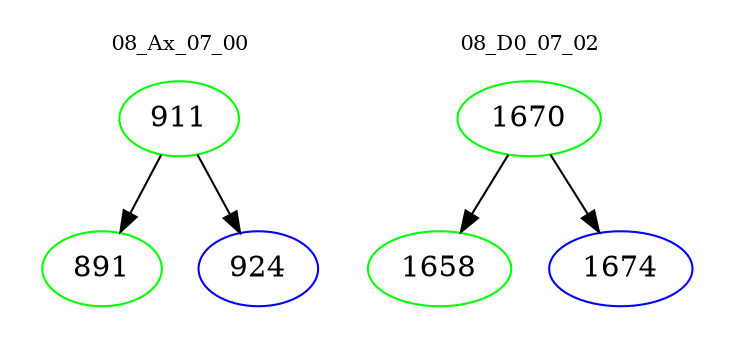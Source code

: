 digraph{
subgraph cluster_0 {
color = white
label = "08_Ax_07_00";
fontsize=10;
T0_911 [label="911", color="green"]
T0_911 -> T0_891 [color="black"]
T0_891 [label="891", color="green"]
T0_911 -> T0_924 [color="black"]
T0_924 [label="924", color="blue"]
}
subgraph cluster_1 {
color = white
label = "08_D0_07_02";
fontsize=10;
T1_1670 [label="1670", color="green"]
T1_1670 -> T1_1658 [color="black"]
T1_1658 [label="1658", color="green"]
T1_1670 -> T1_1674 [color="black"]
T1_1674 [label="1674", color="blue"]
}
}
